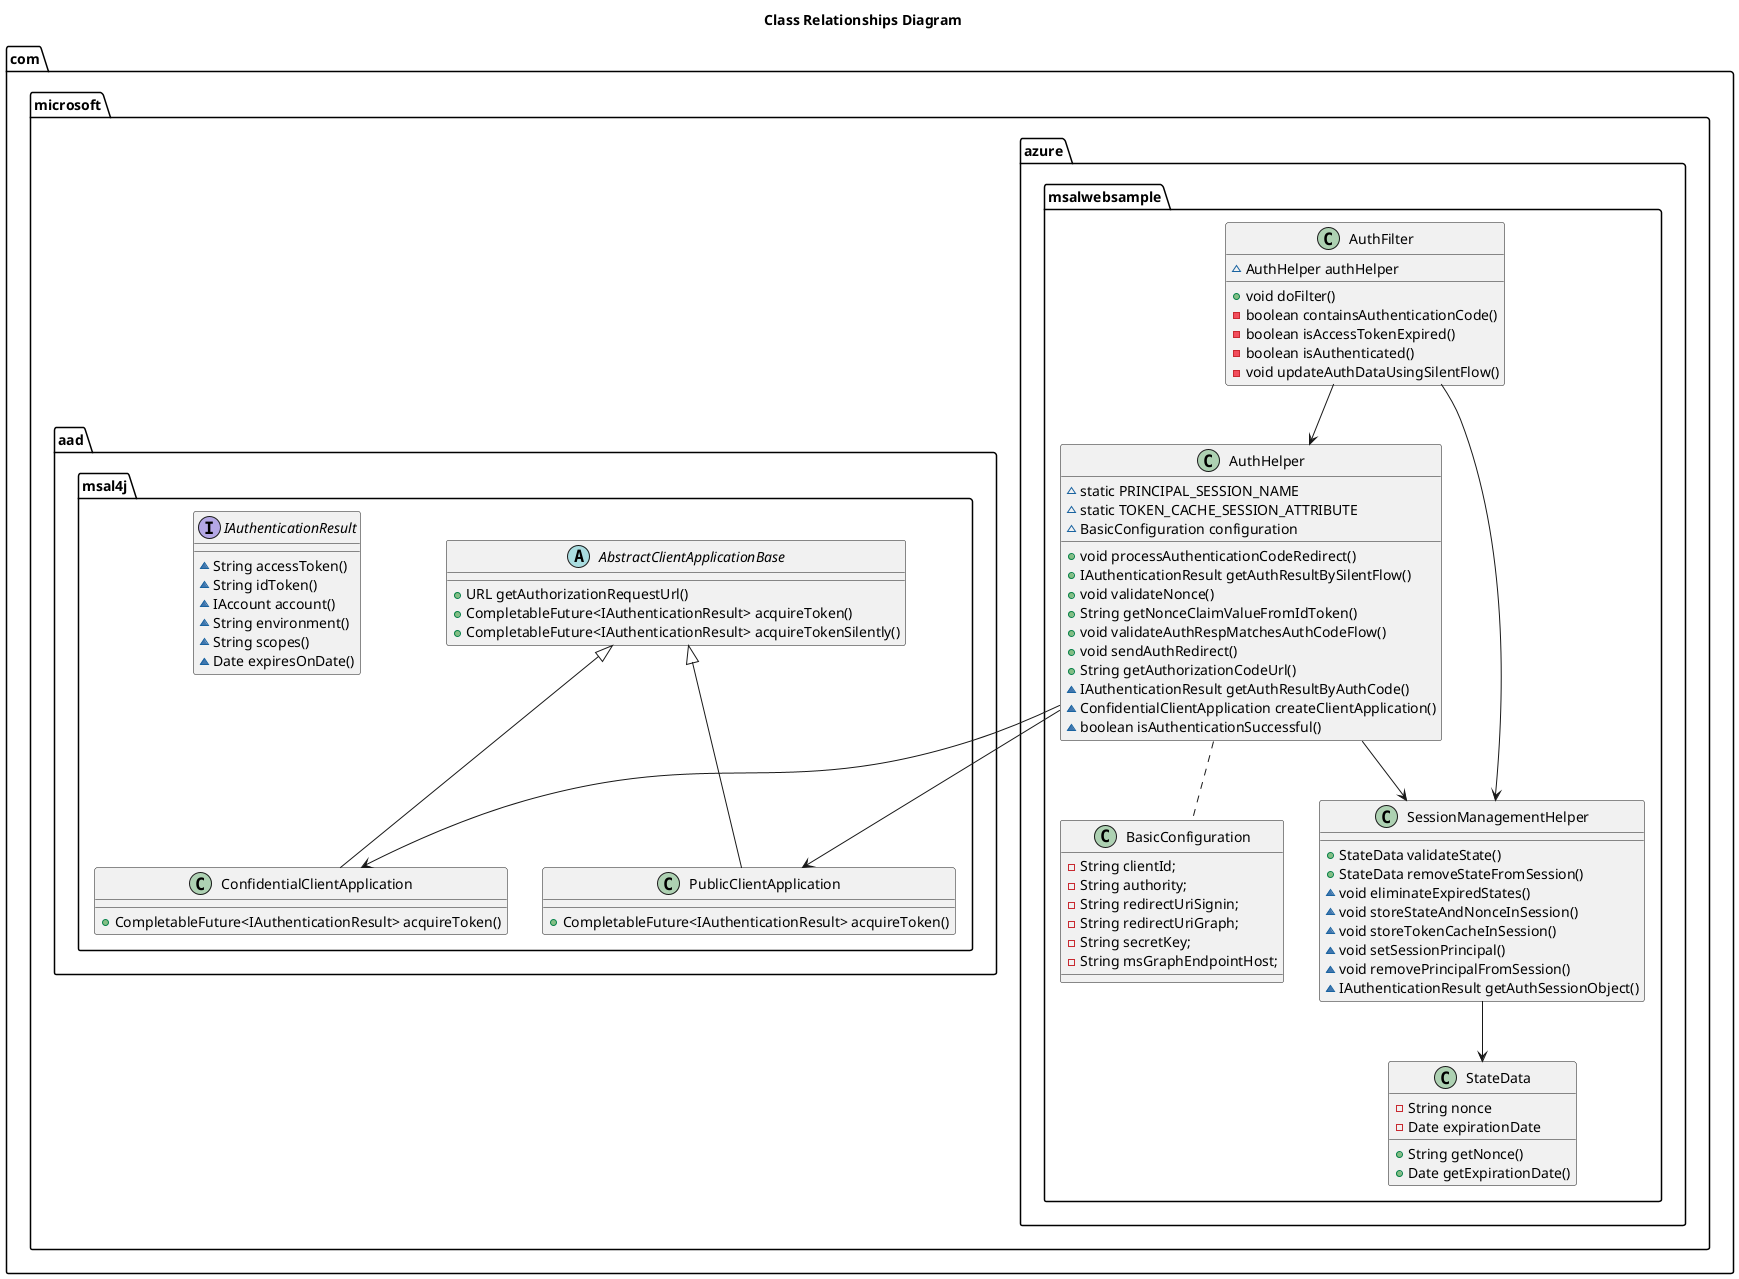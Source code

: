 @startuml

title Class Relationships Diagram

package com.microsoft.azure.msalwebsample {
  class AuthFilter {
    ~AuthHelper authHelper
    +void doFilter()
    -boolean containsAuthenticationCode()
    -boolean isAccessTokenExpired()
    -boolean isAuthenticated()
    -void updateAuthDataUsingSilentFlow()
    }

  class AuthHelper {
    ~static PRINCIPAL_SESSION_NAME
    ~static TOKEN_CACHE_SESSION_ATTRIBUTE
    ~BasicConfiguration configuration
    +void processAuthenticationCodeRedirect()
    +IAuthenticationResult getAuthResultBySilentFlow()
    +void validateNonce()
    +String getNonceClaimValueFromIdToken()
    +void validateAuthRespMatchesAuthCodeFlow()
    +void sendAuthRedirect()
    +String getAuthorizationCodeUrl()
    ~IAuthenticationResult getAuthResultByAuthCode()
    ~ConfidentialClientApplication createClientApplication()
    ~boolean isAuthenticationSuccessful()
    }

  class SessionManagementHelper {
    +StateData validateState()
    +StateData removeStateFromSession()
    ~void eliminateExpiredStates()
    ~void storeStateAndNonceInSession()
    ~void storeTokenCacheInSession()
    ~void setSessionPrincipal()
    ~void removePrincipalFromSession()
    ~IAuthenticationResult getAuthSessionObject()
    }

  class StateData {
    -String nonce
    -Date expirationDate
    +String getNonce()
    +Date getExpirationDate()
    }

  class BasicConfiguration {
    -String clientId;
    -String authority;
    -String redirectUriSignin;
    -String redirectUriGraph;
    -String secretKey;
    -String msGraphEndpointHost;
    }
  AuthFilter --> AuthHelper
  AuthFilter --> SessionManagementHelper
  AuthHelper --> SessionManagementHelper
  SessionManagementHelper --> StateData
  AuthHelper .. BasicConfiguration
}

package com.microsoft.aad.msal4j {
  interface IAuthenticationResult {
    ~String accessToken()
    ~String idToken()
    ~IAccount account()
    ~String environment()
    ~String scopes()
    ~Date expiresOnDate()
    }

  abstract class AbstractClientApplicationBase {
    +URL getAuthorizationRequestUrl()
    +CompletableFuture<IAuthenticationResult> acquireToken()
    +CompletableFuture<IAuthenticationResult> acquireTokenSilently()
    }

  class ConfidentialClientApplication {
    +CompletableFuture<IAuthenticationResult> acquireToken()
    }

  class PublicClientApplication {
    +CompletableFuture<IAuthenticationResult> acquireToken()
    }

  PublicClientApplication -up-|> AbstractClientApplicationBase
  ConfidentialClientApplication -up-|> AbstractClientApplicationBase
}

AuthHelper --> ConfidentialClientApplication
AuthHelper --> PublicClientApplication

@enduml